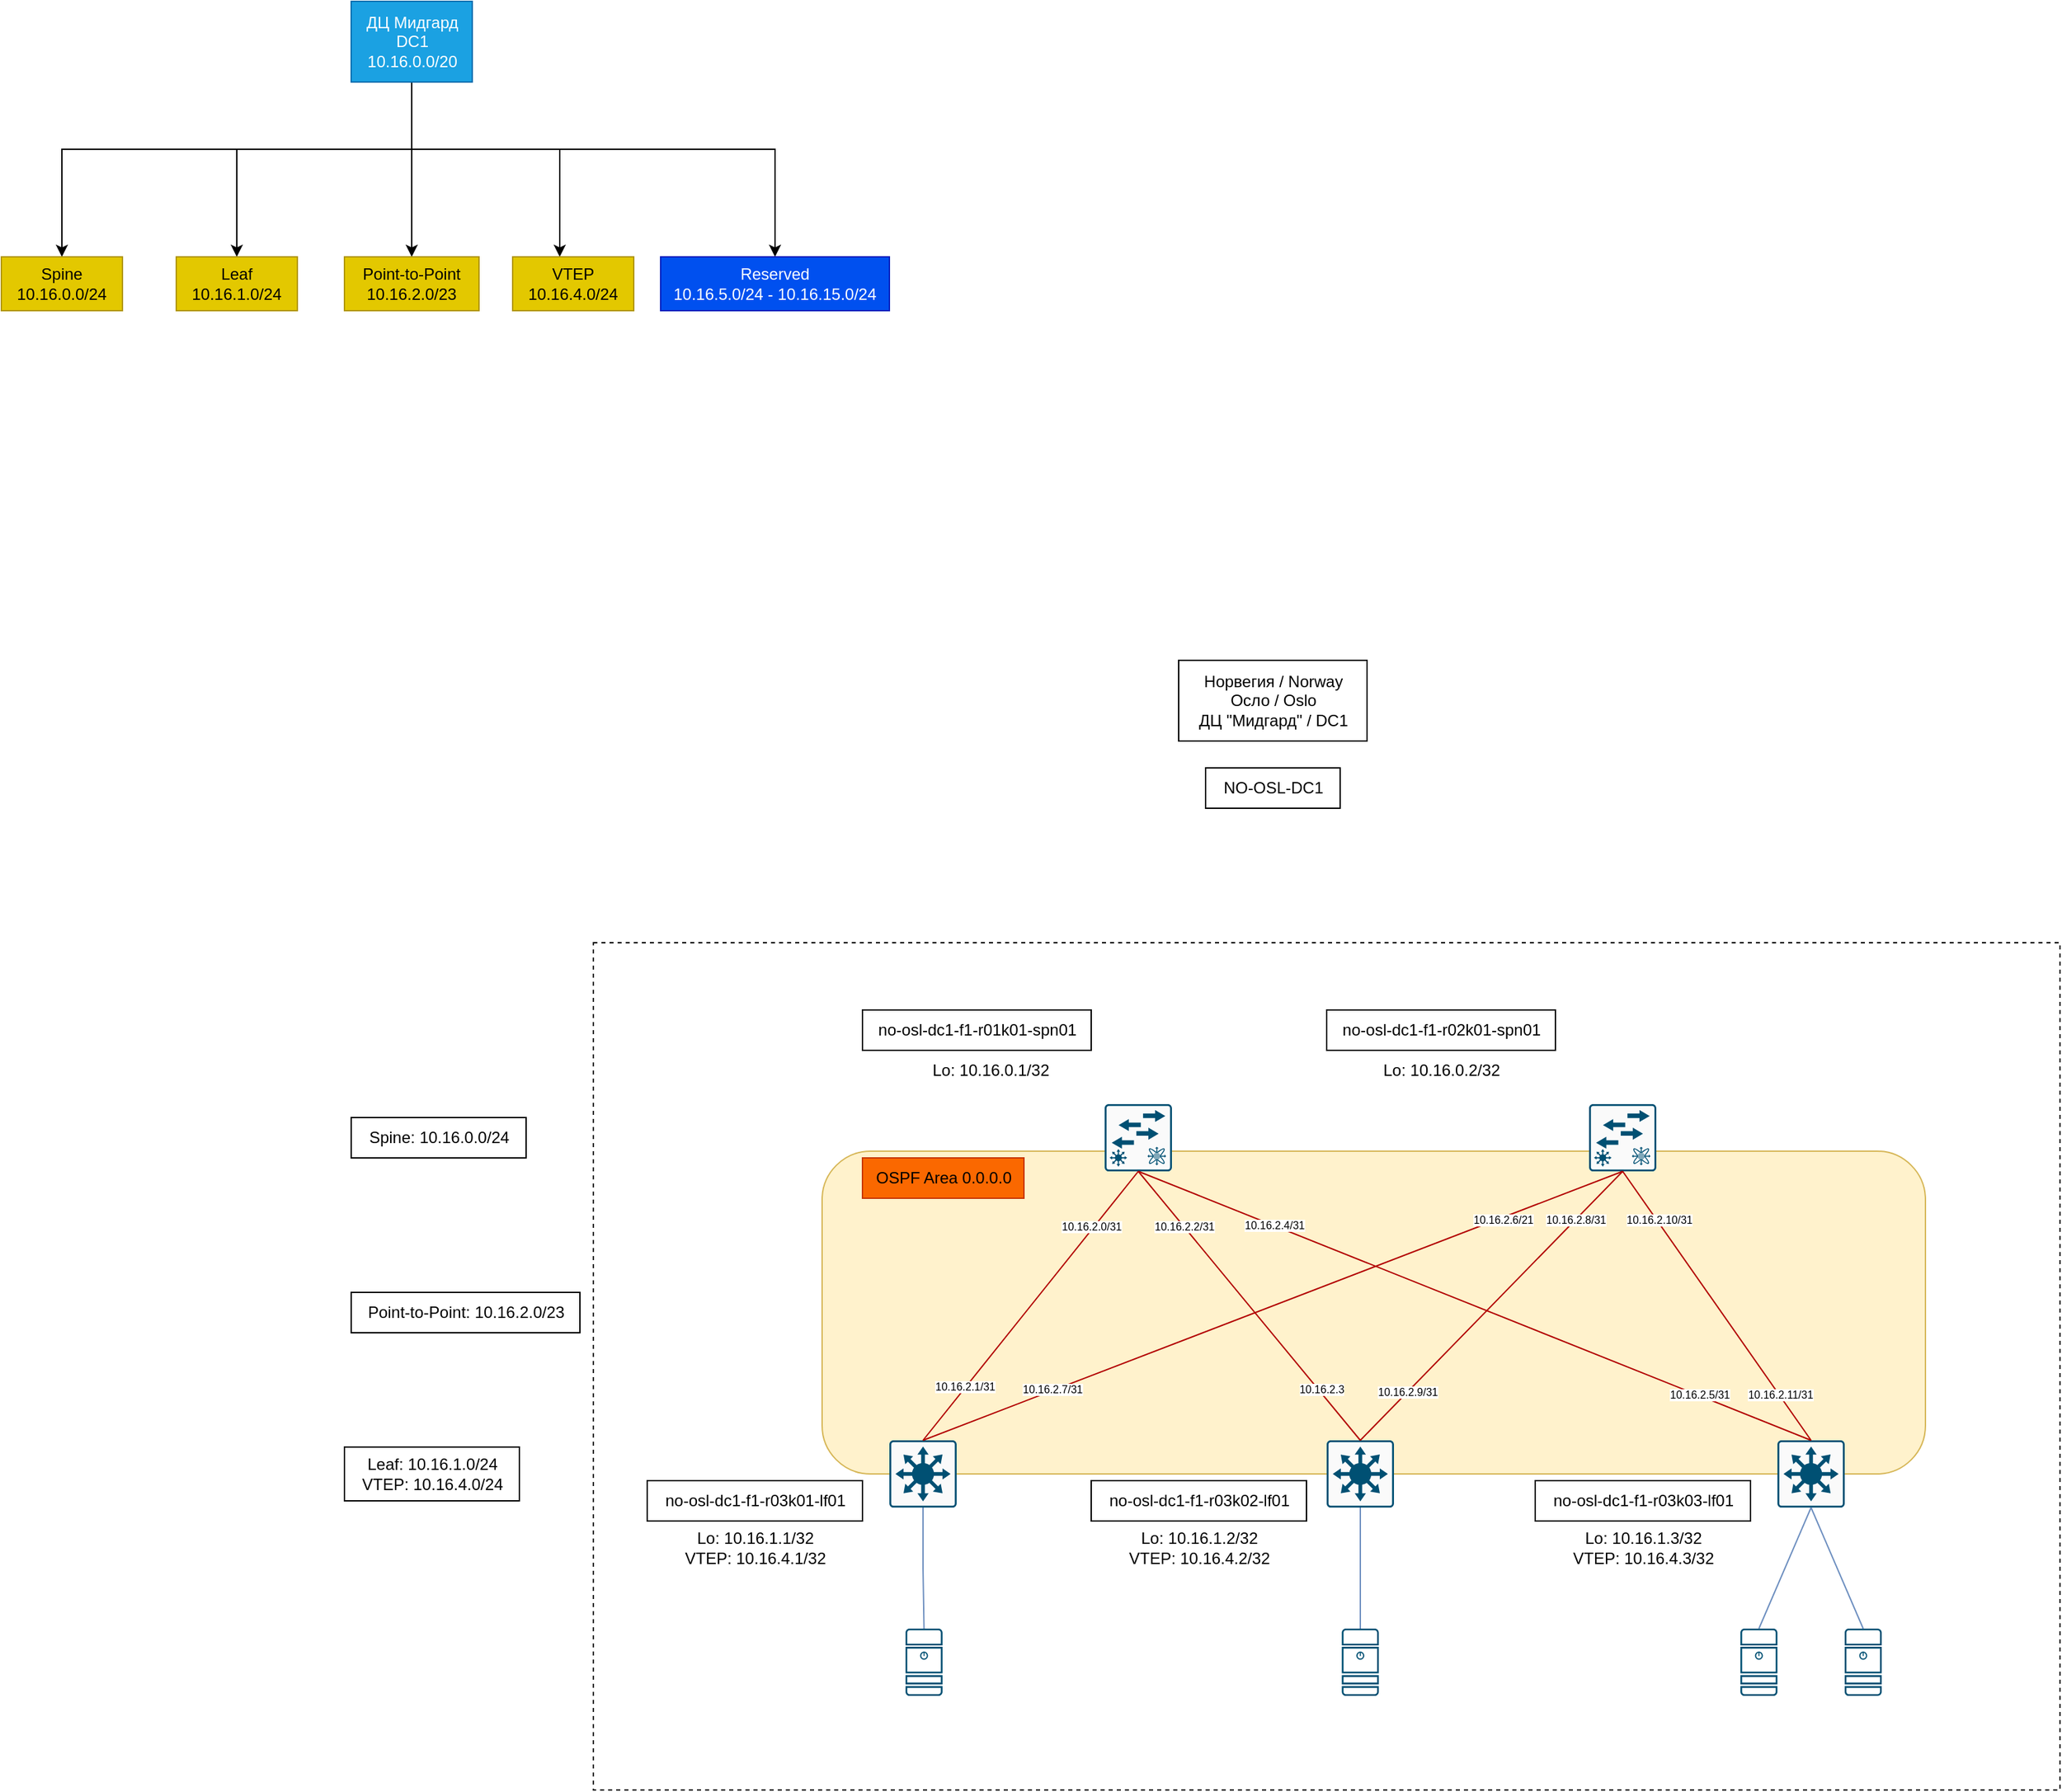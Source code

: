 <mxfile version="24.7.17">
  <diagram name="Page-1" id="7nGPOmVnHEvBqKiO8MUv">
    <mxGraphModel dx="2471" dy="1599" grid="1" gridSize="10" guides="1" tooltips="1" connect="1" arrows="1" fold="1" page="1" pageScale="1" pageWidth="1169" pageHeight="827" background="none" math="0" shadow="0">
      <root>
        <mxCell id="0" />
        <mxCell id="1" parent="0" />
        <mxCell id="MWJ0W-gvaDlnfUPghBey-20" value="" style="rounded=0;whiteSpace=wrap;html=1;fillColor=none;dashed=1;" parent="1" vertex="1">
          <mxGeometry x="-510" y="-70" width="1090" height="630" as="geometry" />
        </mxCell>
        <mxCell id="n6CQzrZy_rfwwoYkGh-N-1" value="" style="rounded=1;whiteSpace=wrap;html=1;fillColor=#fff2cc;strokeColor=#d6b656;" vertex="1" parent="1">
          <mxGeometry x="-340" y="85" width="820" height="240" as="geometry" />
        </mxCell>
        <mxCell id="MWJ0W-gvaDlnfUPghBey-1" value="" style="sketch=0;points=[[0.015,0.015,0],[0.985,0.015,0],[0.985,0.985,0],[0.015,0.985,0],[0.25,0,0],[0.5,0,0],[0.75,0,0],[1,0.25,0],[1,0.5,0],[1,0.75,0],[0.75,1,0],[0.5,1,0],[0.25,1,0],[0,0.75,0],[0,0.5,0],[0,0.25,0]];verticalLabelPosition=bottom;html=1;verticalAlign=top;aspect=fixed;align=center;pointerEvents=1;shape=mxgraph.cisco19.rect;prIcon=layer3_nexus_5k_switch;fillColor=#FAFAFA;strokeColor=#005073;" parent="1" vertex="1">
          <mxGeometry x="-130" y="50" width="50" height="50" as="geometry" />
        </mxCell>
        <mxCell id="MWJ0W-gvaDlnfUPghBey-2" value="" style="sketch=0;points=[[0.015,0.015,0],[0.985,0.015,0],[0.985,0.985,0],[0.015,0.985,0],[0.25,0,0],[0.5,0,0],[0.75,0,0],[1,0.25,0],[1,0.5,0],[1,0.75,0],[0.75,1,0],[0.5,1,0],[0.25,1,0],[0,0.75,0],[0,0.5,0],[0,0.25,0]];verticalLabelPosition=bottom;html=1;verticalAlign=top;aspect=fixed;align=center;pointerEvents=1;shape=mxgraph.cisco19.rect;prIcon=layer3_nexus_5k_switch;fillColor=#FAFAFA;strokeColor=#005073;" parent="1" vertex="1">
          <mxGeometry x="230" y="50" width="50" height="50" as="geometry" />
        </mxCell>
        <mxCell id="MWJ0W-gvaDlnfUPghBey-3" value="" style="sketch=0;points=[[0.015,0.015,0],[0.985,0.015,0],[0.985,0.985,0],[0.015,0.985,0],[0.25,0,0],[0.5,0,0],[0.75,0,0],[1,0.25,0],[1,0.5,0],[1,0.75,0],[0.75,1,0],[0.5,1,0],[0.25,1,0],[0,0.75,0],[0,0.5,0],[0,0.25,0]];verticalLabelPosition=bottom;html=1;verticalAlign=top;aspect=fixed;align=center;pointerEvents=1;shape=mxgraph.cisco19.rect;prIcon=l3_switch;fillColor=#FAFAFA;strokeColor=#005073;" parent="1" vertex="1">
          <mxGeometry x="-290" y="300" width="50" height="50" as="geometry" />
        </mxCell>
        <mxCell id="MWJ0W-gvaDlnfUPghBey-4" value="" style="sketch=0;points=[[0.015,0.015,0],[0.985,0.015,0],[0.985,0.985,0],[0.015,0.985,0],[0.25,0,0],[0.5,0,0],[0.75,0,0],[1,0.25,0],[1,0.5,0],[1,0.75,0],[0.75,1,0],[0.5,1,0],[0.25,1,0],[0,0.75,0],[0,0.5,0],[0,0.25,0]];verticalLabelPosition=bottom;html=1;verticalAlign=top;aspect=fixed;align=center;pointerEvents=1;shape=mxgraph.cisco19.rect;prIcon=l3_switch;fillColor=#FAFAFA;strokeColor=#005073;" parent="1" vertex="1">
          <mxGeometry x="35" y="300" width="50" height="50" as="geometry" />
        </mxCell>
        <mxCell id="MWJ0W-gvaDlnfUPghBey-5" value="" style="sketch=0;points=[[0.015,0.015,0],[0.985,0.015,0],[0.985,0.985,0],[0.015,0.985,0],[0.25,0,0],[0.5,0,0],[0.75,0,0],[1,0.25,0],[1,0.5,0],[1,0.75,0],[0.75,1,0],[0.5,1,0],[0.25,1,0],[0,0.75,0],[0,0.5,0],[0,0.25,0]];verticalLabelPosition=bottom;html=1;verticalAlign=top;aspect=fixed;align=center;pointerEvents=1;shape=mxgraph.cisco19.rect;prIcon=l3_switch;fillColor=#FAFAFA;strokeColor=#005073;" parent="1" vertex="1">
          <mxGeometry x="370" y="300" width="50" height="50" as="geometry" />
        </mxCell>
        <mxCell id="MWJ0W-gvaDlnfUPghBey-6" style="rounded=0;orthogonalLoop=1;jettySize=auto;html=1;entryX=0.5;entryY=0;entryDx=0;entryDy=0;entryPerimeter=0;exitX=0.5;exitY=1;exitDx=0;exitDy=0;exitPerimeter=0;endArrow=none;endFill=0;fillColor=#e51400;strokeColor=#B20000;" parent="1" source="MWJ0W-gvaDlnfUPghBey-1" target="MWJ0W-gvaDlnfUPghBey-3" edge="1">
          <mxGeometry relative="1" as="geometry" />
        </mxCell>
        <mxCell id="n6CQzrZy_rfwwoYkGh-N-3" value="10.16.2.0/31" style="edgeLabel;html=1;align=center;verticalAlign=middle;resizable=0;points=[];fontSize=8;" vertex="1" connectable="0" parent="MWJ0W-gvaDlnfUPghBey-6">
          <mxGeometry x="-0.736" y="-2" relative="1" as="geometry">
            <mxPoint x="-12" y="15" as="offset" />
          </mxGeometry>
        </mxCell>
        <mxCell id="n6CQzrZy_rfwwoYkGh-N-4" value="10.16.2.1/31" style="edgeLabel;html=1;align=center;verticalAlign=middle;resizable=0;points=[];fontSize=8;" vertex="1" connectable="0" parent="MWJ0W-gvaDlnfUPghBey-6">
          <mxGeometry x="0.608" y="-1" relative="1" as="geometry">
            <mxPoint as="offset" />
          </mxGeometry>
        </mxCell>
        <mxCell id="MWJ0W-gvaDlnfUPghBey-7" style="rounded=0;orthogonalLoop=1;jettySize=auto;html=1;exitX=0.5;exitY=1;exitDx=0;exitDy=0;exitPerimeter=0;entryX=0.5;entryY=0;entryDx=0;entryDy=0;entryPerimeter=0;endArrow=none;endFill=0;fillColor=#e51400;strokeColor=#B20000;" parent="1" source="MWJ0W-gvaDlnfUPghBey-1" target="MWJ0W-gvaDlnfUPghBey-4" edge="1">
          <mxGeometry relative="1" as="geometry" />
        </mxCell>
        <mxCell id="n6CQzrZy_rfwwoYkGh-N-5" value="10.16.2.2/31" style="edgeLabel;html=1;align=center;verticalAlign=middle;resizable=0;points=[];fontSize=8;" vertex="1" connectable="0" parent="MWJ0W-gvaDlnfUPghBey-7">
          <mxGeometry x="-0.666" relative="1" as="geometry">
            <mxPoint x="6" y="7" as="offset" />
          </mxGeometry>
        </mxCell>
        <mxCell id="n6CQzrZy_rfwwoYkGh-N-6" value="10.16.2.3" style="edgeLabel;html=1;align=center;verticalAlign=middle;resizable=0;points=[];fontSize=8;" vertex="1" connectable="0" parent="MWJ0W-gvaDlnfUPghBey-7">
          <mxGeometry x="0.566" y="1" relative="1" as="geometry">
            <mxPoint x="6" y="6" as="offset" />
          </mxGeometry>
        </mxCell>
        <mxCell id="MWJ0W-gvaDlnfUPghBey-8" style="rounded=0;orthogonalLoop=1;jettySize=auto;html=1;entryX=0.5;entryY=0;entryDx=0;entryDy=0;entryPerimeter=0;exitX=0.5;exitY=1;exitDx=0;exitDy=0;exitPerimeter=0;endArrow=none;endFill=0;fillColor=#e51400;strokeColor=#B20000;" parent="1" source="MWJ0W-gvaDlnfUPghBey-2" target="MWJ0W-gvaDlnfUPghBey-3" edge="1">
          <mxGeometry relative="1" as="geometry" />
        </mxCell>
        <mxCell id="n6CQzrZy_rfwwoYkGh-N-9" value="10.16.2.6/21" style="edgeLabel;html=1;align=center;verticalAlign=middle;resizable=0;points=[];fontSize=8;" vertex="1" connectable="0" parent="MWJ0W-gvaDlnfUPghBey-8">
          <mxGeometry x="-0.739" y="1" relative="1" as="geometry">
            <mxPoint x="-22" y="9" as="offset" />
          </mxGeometry>
        </mxCell>
        <mxCell id="n6CQzrZy_rfwwoYkGh-N-10" value="10.16.2.7/31" style="edgeLabel;html=1;align=center;verticalAlign=middle;resizable=0;points=[];fontSize=8;" vertex="1" connectable="0" parent="MWJ0W-gvaDlnfUPghBey-8">
          <mxGeometry x="0.664" relative="1" as="geometry">
            <mxPoint x="8" y="-5" as="offset" />
          </mxGeometry>
        </mxCell>
        <mxCell id="MWJ0W-gvaDlnfUPghBey-9" style="rounded=0;orthogonalLoop=1;jettySize=auto;html=1;exitX=0.5;exitY=1;exitDx=0;exitDy=0;exitPerimeter=0;entryX=0.5;entryY=0;entryDx=0;entryDy=0;entryPerimeter=0;endArrow=none;endFill=0;fillColor=#e51400;strokeColor=#B20000;" parent="1" source="MWJ0W-gvaDlnfUPghBey-2" target="MWJ0W-gvaDlnfUPghBey-5" edge="1">
          <mxGeometry relative="1" as="geometry" />
        </mxCell>
        <mxCell id="n6CQzrZy_rfwwoYkGh-N-13" value="10.16.2.10/31" style="edgeLabel;html=1;align=center;verticalAlign=middle;resizable=0;points=[];fontSize=8;" vertex="1" connectable="0" parent="MWJ0W-gvaDlnfUPghBey-9">
          <mxGeometry x="-0.651" y="-1" relative="1" as="geometry">
            <mxPoint x="3" as="offset" />
          </mxGeometry>
        </mxCell>
        <mxCell id="n6CQzrZy_rfwwoYkGh-N-14" value="10.16.2.11/31" style="edgeLabel;html=1;align=center;verticalAlign=middle;resizable=0;points=[];fontSize=8;" vertex="1" connectable="0" parent="MWJ0W-gvaDlnfUPghBey-9">
          <mxGeometry x="0.627" relative="1" as="geometry">
            <mxPoint x="3" y="3" as="offset" />
          </mxGeometry>
        </mxCell>
        <mxCell id="MWJ0W-gvaDlnfUPghBey-10" style="rounded=0;orthogonalLoop=1;jettySize=auto;html=1;entryX=0.5;entryY=0;entryDx=0;entryDy=0;entryPerimeter=0;endArrow=none;endFill=0;exitX=0.5;exitY=1;exitDx=0;exitDy=0;exitPerimeter=0;fillColor=#e51400;strokeColor=#B20000;" parent="1" source="MWJ0W-gvaDlnfUPghBey-2" target="MWJ0W-gvaDlnfUPghBey-4" edge="1">
          <mxGeometry relative="1" as="geometry" />
        </mxCell>
        <mxCell id="n6CQzrZy_rfwwoYkGh-N-11" value="10.16.2.8/31" style="edgeLabel;html=1;align=center;verticalAlign=middle;resizable=0;points=[];fontSize=8;" vertex="1" connectable="0" parent="MWJ0W-gvaDlnfUPghBey-10">
          <mxGeometry x="-0.631" relative="1" as="geometry">
            <mxPoint x="1" y="-1" as="offset" />
          </mxGeometry>
        </mxCell>
        <mxCell id="n6CQzrZy_rfwwoYkGh-N-12" value="10.16.2.9/31" style="edgeLabel;html=1;align=center;verticalAlign=middle;resizable=0;points=[];fontSize=8;" vertex="1" connectable="0" parent="MWJ0W-gvaDlnfUPghBey-10">
          <mxGeometry x="0.664" y="-2" relative="1" as="geometry">
            <mxPoint x="3" y="-1" as="offset" />
          </mxGeometry>
        </mxCell>
        <mxCell id="MWJ0W-gvaDlnfUPghBey-11" style="rounded=0;orthogonalLoop=1;jettySize=auto;html=1;entryX=0.5;entryY=0;entryDx=0;entryDy=0;entryPerimeter=0;exitX=0.5;exitY=1;exitDx=0;exitDy=0;exitPerimeter=0;fillColor=#e51400;strokeColor=#B20000;endArrow=none;endFill=0;" parent="1" source="MWJ0W-gvaDlnfUPghBey-1" target="MWJ0W-gvaDlnfUPghBey-5" edge="1">
          <mxGeometry relative="1" as="geometry" />
        </mxCell>
        <mxCell id="n6CQzrZy_rfwwoYkGh-N-7" value="10.16.2.4/31" style="edgeLabel;html=1;align=center;verticalAlign=middle;resizable=0;points=[];fontSize=8;" vertex="1" connectable="0" parent="MWJ0W-gvaDlnfUPghBey-11">
          <mxGeometry x="-0.708" y="1" relative="1" as="geometry">
            <mxPoint x="27" y="12" as="offset" />
          </mxGeometry>
        </mxCell>
        <mxCell id="n6CQzrZy_rfwwoYkGh-N-8" value="10.16.2.5/31" style="edgeLabel;html=1;align=center;verticalAlign=middle;resizable=0;points=[];fontSize=8;" vertex="1" connectable="0" parent="MWJ0W-gvaDlnfUPghBey-11">
          <mxGeometry x="0.728" y="1" relative="1" as="geometry">
            <mxPoint x="-16" y="-6" as="offset" />
          </mxGeometry>
        </mxCell>
        <mxCell id="MWJ0W-gvaDlnfUPghBey-12" value="" style="sketch=0;points=[[0.015,0.015,0],[0.985,0.015,0],[0.985,0.985,0],[0.015,0.985,0],[0.25,0,0],[0.5,0,0],[0.75,0,0],[1,0.25,0],[1,0.5,0],[1,0.75,0],[0.75,1,0],[0.5,1,0],[0.25,1,0],[0,0.75,0],[0,0.5,0],[0,0.25,0]];verticalLabelPosition=bottom;html=1;verticalAlign=top;aspect=fixed;align=center;pointerEvents=1;shape=mxgraph.cisco19.server;fillColor=#005073;strokeColor=none;" parent="1" vertex="1">
          <mxGeometry x="-278" y="440" width="27.5" height="50" as="geometry" />
        </mxCell>
        <mxCell id="MWJ0W-gvaDlnfUPghBey-13" value="" style="sketch=0;points=[[0.015,0.015,0],[0.985,0.015,0],[0.985,0.985,0],[0.015,0.985,0],[0.25,0,0],[0.5,0,0],[0.75,0,0],[1,0.25,0],[1,0.5,0],[1,0.75,0],[0.75,1,0],[0.5,1,0],[0.25,1,0],[0,0.75,0],[0,0.5,0],[0,0.25,0]];verticalLabelPosition=bottom;html=1;verticalAlign=top;aspect=fixed;align=center;pointerEvents=1;shape=mxgraph.cisco19.server;fillColor=#005073;strokeColor=none;" parent="1" vertex="1">
          <mxGeometry x="46.25" y="440" width="27.5" height="50" as="geometry" />
        </mxCell>
        <mxCell id="MWJ0W-gvaDlnfUPghBey-14" value="" style="sketch=0;points=[[0.015,0.015,0],[0.985,0.015,0],[0.985,0.985,0],[0.015,0.985,0],[0.25,0,0],[0.5,0,0],[0.75,0,0],[1,0.25,0],[1,0.5,0],[1,0.75,0],[0.75,1,0],[0.5,1,0],[0.25,1,0],[0,0.75,0],[0,0.5,0],[0,0.25,0]];verticalLabelPosition=bottom;html=1;verticalAlign=top;aspect=fixed;align=center;pointerEvents=1;shape=mxgraph.cisco19.server;fillColor=#005073;strokeColor=none;" parent="1" vertex="1">
          <mxGeometry x="342.5" y="440" width="27.5" height="50" as="geometry" />
        </mxCell>
        <mxCell id="MWJ0W-gvaDlnfUPghBey-15" value="" style="sketch=0;points=[[0.015,0.015,0],[0.985,0.015,0],[0.985,0.985,0],[0.015,0.985,0],[0.25,0,0],[0.5,0,0],[0.75,0,0],[1,0.25,0],[1,0.5,0],[1,0.75,0],[0.75,1,0],[0.5,1,0],[0.25,1,0],[0,0.75,0],[0,0.5,0],[0,0.25,0]];verticalLabelPosition=bottom;html=1;verticalAlign=top;aspect=fixed;align=center;pointerEvents=1;shape=mxgraph.cisco19.server;fillColor=#005073;strokeColor=none;" parent="1" vertex="1">
          <mxGeometry x="420" y="440" width="27.5" height="50" as="geometry" />
        </mxCell>
        <mxCell id="MWJ0W-gvaDlnfUPghBey-16" style="edgeStyle=orthogonalEdgeStyle;rounded=0;orthogonalLoop=1;jettySize=auto;html=1;exitX=0.5;exitY=1;exitDx=0;exitDy=0;exitPerimeter=0;entryX=0.5;entryY=0;entryDx=0;entryDy=0;entryPerimeter=0;endArrow=none;endFill=0;fillColor=#dae8fc;gradientColor=#7ea6e0;strokeColor=#6c8ebf;" parent="1" source="MWJ0W-gvaDlnfUPghBey-3" target="MWJ0W-gvaDlnfUPghBey-12" edge="1">
          <mxGeometry relative="1" as="geometry" />
        </mxCell>
        <mxCell id="MWJ0W-gvaDlnfUPghBey-17" style="edgeStyle=orthogonalEdgeStyle;rounded=0;orthogonalLoop=1;jettySize=auto;html=1;exitX=0.5;exitY=1;exitDx=0;exitDy=0;exitPerimeter=0;entryX=0.5;entryY=0;entryDx=0;entryDy=0;entryPerimeter=0;endArrow=none;endFill=0;fillColor=#dae8fc;gradientColor=#7ea6e0;strokeColor=#6c8ebf;" parent="1" source="MWJ0W-gvaDlnfUPghBey-4" target="MWJ0W-gvaDlnfUPghBey-13" edge="1">
          <mxGeometry relative="1" as="geometry" />
        </mxCell>
        <mxCell id="MWJ0W-gvaDlnfUPghBey-18" style="rounded=0;orthogonalLoop=1;jettySize=auto;html=1;exitX=0.5;exitY=1;exitDx=0;exitDy=0;exitPerimeter=0;entryX=0.5;entryY=0;entryDx=0;entryDy=0;entryPerimeter=0;endArrow=none;endFill=0;fillColor=#dae8fc;gradientColor=#7ea6e0;strokeColor=#6c8ebf;" parent="1" source="MWJ0W-gvaDlnfUPghBey-5" target="MWJ0W-gvaDlnfUPghBey-14" edge="1">
          <mxGeometry relative="1" as="geometry" />
        </mxCell>
        <mxCell id="MWJ0W-gvaDlnfUPghBey-19" style="rounded=0;orthogonalLoop=1;jettySize=auto;html=1;entryX=0.5;entryY=0;entryDx=0;entryDy=0;entryPerimeter=0;endArrow=none;endFill=0;exitX=0.5;exitY=1;exitDx=0;exitDy=0;exitPerimeter=0;fillColor=#dae8fc;gradientColor=#7ea6e0;strokeColor=#6c8ebf;" parent="1" source="MWJ0W-gvaDlnfUPghBey-5" target="MWJ0W-gvaDlnfUPghBey-15" edge="1">
          <mxGeometry relative="1" as="geometry" />
        </mxCell>
        <mxCell id="MWJ0W-gvaDlnfUPghBey-24" value="Норвегия / Norway&lt;div&gt;Осло / Oslo&lt;/div&gt;&lt;div&gt;ДЦ &quot;Мидгард&quot; / DC1&lt;/div&gt;" style="text;html=1;align=center;verticalAlign=middle;resizable=0;points=[];autosize=1;strokeColor=default;fillColor=default;" parent="1" vertex="1">
          <mxGeometry x="-75" y="-280" width="140" height="60" as="geometry" />
        </mxCell>
        <mxCell id="MWJ0W-gvaDlnfUPghBey-26" value="NO-OSL-DC1" style="text;html=1;align=center;verticalAlign=middle;resizable=0;points=[];autosize=1;strokeColor=default;fillColor=default;" parent="1" vertex="1">
          <mxGeometry x="-55" y="-200" width="100" height="30" as="geometry" />
        </mxCell>
        <mxCell id="MWJ0W-gvaDlnfUPghBey-27" value="no-osl-dc1-f1-r01k01-spn01" style="text;html=1;align=center;verticalAlign=middle;resizable=0;points=[];autosize=1;strokeColor=default;fillColor=default;" parent="1" vertex="1">
          <mxGeometry x="-310" y="-20" width="170" height="30" as="geometry" />
        </mxCell>
        <mxCell id="MWJ0W-gvaDlnfUPghBey-28" value="no-osl-dc1-f1-r02k01-spn01" style="text;html=1;align=center;verticalAlign=middle;resizable=0;points=[];autosize=1;strokeColor=default;fillColor=default;" parent="1" vertex="1">
          <mxGeometry x="35" y="-20" width="170" height="30" as="geometry" />
        </mxCell>
        <mxCell id="MWJ0W-gvaDlnfUPghBey-29" value="no-osl-dc1-f1-r03k01-lf01" style="text;html=1;align=center;verticalAlign=middle;resizable=0;points=[];autosize=1;strokeColor=default;fillColor=default;" parent="1" vertex="1">
          <mxGeometry x="-470" y="330" width="160" height="30" as="geometry" />
        </mxCell>
        <mxCell id="MWJ0W-gvaDlnfUPghBey-30" value="no-osl-dc1-f1-r03k02-lf01" style="text;html=1;align=center;verticalAlign=middle;resizable=0;points=[];autosize=1;strokeColor=default;fillColor=default;" parent="1" vertex="1">
          <mxGeometry x="-140" y="330" width="160" height="30" as="geometry" />
        </mxCell>
        <mxCell id="MWJ0W-gvaDlnfUPghBey-31" value="no-osl-dc1-f1-r03k03-lf01" style="text;html=1;align=center;verticalAlign=middle;resizable=0;points=[];autosize=1;strokeColor=default;fillColor=default;" parent="1" vertex="1">
          <mxGeometry x="190" y="330" width="160" height="30" as="geometry" />
        </mxCell>
        <mxCell id="MWJ0W-gvaDlnfUPghBey-32" value="Spine: 10.16.0.0/24" style="text;html=1;align=center;verticalAlign=middle;resizable=0;points=[];autosize=1;strokeColor=default;fillColor=default;" parent="1" vertex="1">
          <mxGeometry x="-690" y="60" width="130" height="30" as="geometry" />
        </mxCell>
        <mxCell id="MWJ0W-gvaDlnfUPghBey-33" value="Leaf: 10.16.1.0/24&lt;div&gt;VTEP: 10.16.4.0/24&lt;/div&gt;" style="text;html=1;align=center;verticalAlign=middle;resizable=0;points=[];autosize=1;strokeColor=default;fillColor=default;" parent="1" vertex="1">
          <mxGeometry x="-695" y="305" width="130" height="40" as="geometry" />
        </mxCell>
        <mxCell id="MWJ0W-gvaDlnfUPghBey-34" value="Lo: 10.16.0.1/32" style="text;html=1;align=center;verticalAlign=middle;resizable=0;points=[];autosize=1;strokeColor=none;fillColor=none;" parent="1" vertex="1">
          <mxGeometry x="-270" y="10" width="110" height="30" as="geometry" />
        </mxCell>
        <mxCell id="MWJ0W-gvaDlnfUPghBey-35" value="Lo: 10.16.0.2/32" style="text;html=1;align=center;verticalAlign=middle;resizable=0;points=[];autosize=1;strokeColor=none;fillColor=none;" parent="1" vertex="1">
          <mxGeometry x="65" y="10" width="110" height="30" as="geometry" />
        </mxCell>
        <mxCell id="MWJ0W-gvaDlnfUPghBey-36" value="Lo: 10.16.1.1/32&lt;div&gt;VTEP: 10.16.4.1/32&lt;/div&gt;" style="text;html=1;align=center;verticalAlign=middle;resizable=0;points=[];autosize=1;strokeColor=none;fillColor=none;" parent="1" vertex="1">
          <mxGeometry x="-455" y="360" width="130" height="40" as="geometry" />
        </mxCell>
        <mxCell id="MWJ0W-gvaDlnfUPghBey-37" value="Lo: 10.16.1.2/32&lt;div&gt;VTEP: 10.16.4.2/32&lt;/div&gt;" style="text;html=1;align=center;verticalAlign=middle;resizable=0;points=[];autosize=1;strokeColor=none;fillColor=none;" parent="1" vertex="1">
          <mxGeometry x="-125" y="360" width="130" height="40" as="geometry" />
        </mxCell>
        <mxCell id="MWJ0W-gvaDlnfUPghBey-38" value="Lo: 10.16.1.3/32&lt;div&gt;VTEP: 10.16.4.3/32&lt;/div&gt;" style="text;html=1;align=center;verticalAlign=middle;resizable=0;points=[];autosize=1;strokeColor=none;fillColor=none;" parent="1" vertex="1">
          <mxGeometry x="205" y="360" width="130" height="40" as="geometry" />
        </mxCell>
        <mxCell id="MWJ0W-gvaDlnfUPghBey-39" value="Point-to-Point: 10.16.2.0/23" style="text;html=1;align=center;verticalAlign=middle;resizable=0;points=[];autosize=1;strokeColor=default;fillColor=default;gradientColor=none;" parent="1" vertex="1">
          <mxGeometry x="-690" y="190" width="170" height="30" as="geometry" />
        </mxCell>
        <mxCell id="MWJ0W-gvaDlnfUPghBey-59" value="" style="edgeStyle=orthogonalEdgeStyle;rounded=0;orthogonalLoop=1;jettySize=auto;html=1;" parent="1" source="MWJ0W-gvaDlnfUPghBey-47" target="MWJ0W-gvaDlnfUPghBey-58" edge="1">
          <mxGeometry relative="1" as="geometry">
            <Array as="points">
              <mxPoint x="-645" y="-660" />
              <mxPoint x="-775" y="-660" />
            </Array>
          </mxGeometry>
        </mxCell>
        <mxCell id="MWJ0W-gvaDlnfUPghBey-61" value="" style="edgeStyle=orthogonalEdgeStyle;rounded=0;orthogonalLoop=1;jettySize=auto;html=1;" parent="1" source="MWJ0W-gvaDlnfUPghBey-47" target="MWJ0W-gvaDlnfUPghBey-60" edge="1">
          <mxGeometry relative="1" as="geometry" />
        </mxCell>
        <mxCell id="MWJ0W-gvaDlnfUPghBey-64" value="" style="edgeStyle=orthogonalEdgeStyle;rounded=0;orthogonalLoop=1;jettySize=auto;html=1;" parent="1" source="MWJ0W-gvaDlnfUPghBey-47" target="MWJ0W-gvaDlnfUPghBey-62" edge="1">
          <mxGeometry relative="1" as="geometry">
            <Array as="points">
              <mxPoint x="-645" y="-660" />
              <mxPoint x="-535" y="-660" />
            </Array>
          </mxGeometry>
        </mxCell>
        <mxCell id="MWJ0W-gvaDlnfUPghBey-66" value="" style="edgeStyle=orthogonalEdgeStyle;rounded=0;orthogonalLoop=1;jettySize=auto;html=1;" parent="1" source="MWJ0W-gvaDlnfUPghBey-47" target="MWJ0W-gvaDlnfUPghBey-65" edge="1">
          <mxGeometry relative="1" as="geometry">
            <Array as="points">
              <mxPoint x="-645" y="-660" />
              <mxPoint x="-375" y="-660" />
            </Array>
          </mxGeometry>
        </mxCell>
        <mxCell id="MWJ0W-gvaDlnfUPghBey-67" style="edgeStyle=orthogonalEdgeStyle;rounded=0;orthogonalLoop=1;jettySize=auto;html=1;entryX=0.5;entryY=0;entryDx=0;entryDy=0;" parent="1" source="MWJ0W-gvaDlnfUPghBey-47" target="MWJ0W-gvaDlnfUPghBey-56" edge="1">
          <mxGeometry relative="1" as="geometry">
            <Array as="points">
              <mxPoint x="-645" y="-660" />
              <mxPoint x="-905" y="-660" />
            </Array>
          </mxGeometry>
        </mxCell>
        <mxCell id="MWJ0W-gvaDlnfUPghBey-47" value="&lt;div&gt;&lt;span style=&quot;background-color: initial;&quot;&gt;ДЦ Мидгард&lt;/span&gt;&lt;/div&gt;&lt;div&gt;&lt;span style=&quot;background-color: initial;&quot;&gt;DC1&lt;/span&gt;&lt;/div&gt;&lt;div&gt;&lt;span style=&quot;background-color: initial;&quot;&gt;10.16.0.0/20&lt;/span&gt;&lt;br&gt;&lt;/div&gt;" style="text;html=1;align=center;verticalAlign=middle;resizable=0;points=[];autosize=1;strokeColor=#006EAF;fillColor=#1ba1e2;fontColor=#ffffff;" parent="1" vertex="1">
          <mxGeometry x="-690" y="-770" width="90" height="60" as="geometry" />
        </mxCell>
        <mxCell id="MWJ0W-gvaDlnfUPghBey-56" value="Spine&lt;div&gt;10.16.0.0/24&lt;/div&gt;" style="whiteSpace=wrap;html=1;resizable=0;autosize=1;fillColor=#e3c800;fontColor=#000000;strokeColor=#B09500;" parent="1" vertex="1">
          <mxGeometry x="-950" y="-580" width="90" height="40" as="geometry" />
        </mxCell>
        <mxCell id="MWJ0W-gvaDlnfUPghBey-58" value="Leaf&lt;div&gt;10.16.1.0/24&lt;/div&gt;" style="whiteSpace=wrap;html=1;resizable=0;autosize=1;fillColor=#e3c800;fontColor=#000000;strokeColor=#B09500;" parent="1" vertex="1">
          <mxGeometry x="-820" y="-580" width="90" height="40" as="geometry" />
        </mxCell>
        <mxCell id="MWJ0W-gvaDlnfUPghBey-60" value="Point-to-Point&lt;div&gt;10.16.2.0/23&lt;/div&gt;" style="whiteSpace=wrap;html=1;resizable=0;autosize=1;fillColor=#e3c800;fontColor=#000000;strokeColor=#B09500;" parent="1" vertex="1">
          <mxGeometry x="-695" y="-580" width="100" height="40" as="geometry" />
        </mxCell>
        <mxCell id="MWJ0W-gvaDlnfUPghBey-62" value="VTEP&lt;div&gt;10.16.4.0/24&lt;/div&gt;" style="whiteSpace=wrap;html=1;resizable=0;autosize=1;fillColor=#e3c800;fontColor=#000000;strokeColor=#B09500;" parent="1" vertex="1">
          <mxGeometry x="-570" y="-580" width="90" height="40" as="geometry" />
        </mxCell>
        <mxCell id="MWJ0W-gvaDlnfUPghBey-65" value="Reserved&lt;div&gt;10.16.5.0/24 - 10.16.15.0/24&lt;/div&gt;" style="whiteSpace=wrap;html=1;resizable=0;autosize=1;fillColor=#0050ef;fontColor=#ffffff;strokeColor=#001DBC;" parent="1" vertex="1">
          <mxGeometry x="-460" y="-580" width="170" height="40" as="geometry" />
        </mxCell>
        <mxCell id="n6CQzrZy_rfwwoYkGh-N-2" value="OSPF Area 0.0.0.0" style="text;html=1;align=center;verticalAlign=middle;resizable=0;points=[];autosize=1;strokeColor=#C73500;fillColor=#fa6800;fontColor=#000000;" vertex="1" parent="1">
          <mxGeometry x="-310" y="90" width="120" height="30" as="geometry" />
        </mxCell>
      </root>
    </mxGraphModel>
  </diagram>
</mxfile>
